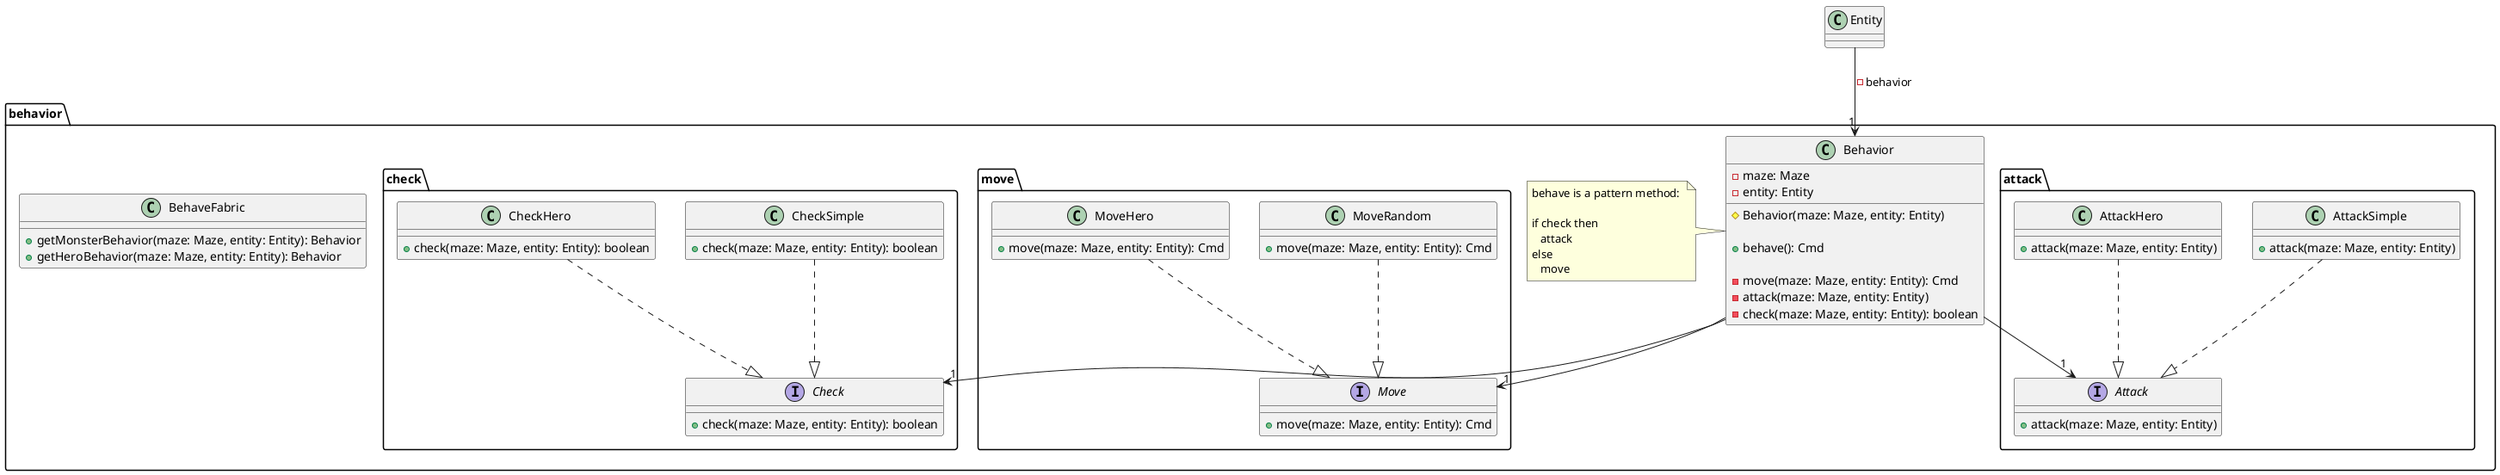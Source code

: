 @startuml

class Entity{

}

package behavior{

    class Behavior{
        - maze: Maze
        - entity: Entity

        # Behavior(maze: Maze, entity: Entity)

        + behave(): Cmd

        - move(maze: Maze, entity: Entity): Cmd
        - attack(maze: Maze, entity: Entity)
        - check(maze: Maze, entity: Entity): boolean
    }

    note left: behave is a pattern method: \n\nif check then \n   attack \nelse \n   move

    package check{

        interface Check{
            + check(maze: Maze, entity: Entity): boolean
        }

        class CheckSimple{
            + check(maze: Maze, entity: Entity): boolean
        }

        class CheckHero{
            + check(maze: Maze, entity: Entity): boolean
        }

    }

    package move{

        interface Move{
            + move(maze: Maze, entity: Entity): Cmd
        }

        class MoveRandom{
            + move(maze: Maze, entity: Entity): Cmd
        }

        class MoveHero{
            + move(maze: Maze, entity: Entity): Cmd
        }

    }

    package attack{

        interface Attack{
            + attack(maze: Maze, entity: Entity)
        }

        class AttackSimple{
            + attack(maze: Maze, entity: Entity)
        }

        class AttackHero{
            + attack(maze: Maze, entity: Entity)
        }

    }

    class BehaveFabric{
        + getMonsterBehavior(maze: Maze, entity: Entity): Behavior
        + getHeroBehavior(maze: Maze, entity: Entity): Behavior
    }

}


AttackSimple ..|> Attack
AttackHero ..|> Attack

MoveRandom ..|> Move
MoveHero ..|> Move

CheckSimple ..|> Check
CheckHero ..|> Check

Entity --> "1" Behavior: - behavior

Behavior --> "1" Move
Behavior --> "1" Check
Behavior --> "1" Attack
@enduml